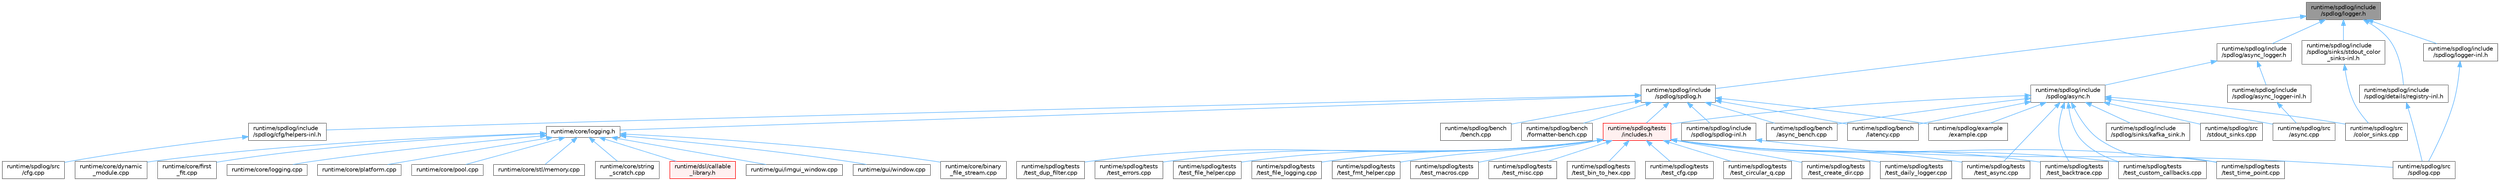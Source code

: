 digraph "runtime/spdlog/include/spdlog/logger.h"
{
 // LATEX_PDF_SIZE
  bgcolor="transparent";
  edge [fontname=Helvetica,fontsize=10,labelfontname=Helvetica,labelfontsize=10];
  node [fontname=Helvetica,fontsize=10,shape=box,height=0.2,width=0.4];
  Node1 [id="Node000001",label="runtime/spdlog/include\l/spdlog/logger.h",height=0.2,width=0.4,color="gray40", fillcolor="grey60", style="filled", fontcolor="black",tooltip=" "];
  Node1 -> Node2 [id="edge62_Node000001_Node000002",dir="back",color="steelblue1",style="solid",tooltip=" "];
  Node2 [id="Node000002",label="runtime/spdlog/include\l/spdlog/async_logger.h",height=0.2,width=0.4,color="grey40", fillcolor="white", style="filled",URL="$async__logger_8h.html",tooltip=" "];
  Node2 -> Node3 [id="edge63_Node000002_Node000003",dir="back",color="steelblue1",style="solid",tooltip=" "];
  Node3 [id="Node000003",label="runtime/spdlog/include\l/spdlog/async.h",height=0.2,width=0.4,color="grey40", fillcolor="white", style="filled",URL="$async_8h.html",tooltip=" "];
  Node3 -> Node4 [id="edge64_Node000003_Node000004",dir="back",color="steelblue1",style="solid",tooltip=" "];
  Node4 [id="Node000004",label="runtime/spdlog/bench\l/async_bench.cpp",height=0.2,width=0.4,color="grey40", fillcolor="white", style="filled",URL="$async__bench_8cpp.html",tooltip=" "];
  Node3 -> Node5 [id="edge65_Node000003_Node000005",dir="back",color="steelblue1",style="solid",tooltip=" "];
  Node5 [id="Node000005",label="runtime/spdlog/bench\l/latency.cpp",height=0.2,width=0.4,color="grey40", fillcolor="white", style="filled",URL="$latency_8cpp.html",tooltip=" "];
  Node3 -> Node6 [id="edge66_Node000003_Node000006",dir="back",color="steelblue1",style="solid",tooltip=" "];
  Node6 [id="Node000006",label="runtime/spdlog/example\l/example.cpp",height=0.2,width=0.4,color="grey40", fillcolor="white", style="filled",URL="$example_8cpp.html",tooltip=" "];
  Node3 -> Node7 [id="edge67_Node000003_Node000007",dir="back",color="steelblue1",style="solid",tooltip=" "];
  Node7 [id="Node000007",label="runtime/spdlog/include\l/spdlog/sinks/kafka_sink.h",height=0.2,width=0.4,color="grey40", fillcolor="white", style="filled",URL="$kafka__sink_8h.html",tooltip=" "];
  Node3 -> Node8 [id="edge68_Node000003_Node000008",dir="back",color="steelblue1",style="solid",tooltip=" "];
  Node8 [id="Node000008",label="runtime/spdlog/src\l/async.cpp",height=0.2,width=0.4,color="grey40", fillcolor="white", style="filled",URL="$async_8cpp.html",tooltip=" "];
  Node3 -> Node9 [id="edge69_Node000003_Node000009",dir="back",color="steelblue1",style="solid",tooltip=" "];
  Node9 [id="Node000009",label="runtime/spdlog/src\l/color_sinks.cpp",height=0.2,width=0.4,color="grey40", fillcolor="white", style="filled",URL="$color__sinks_8cpp.html",tooltip=" "];
  Node3 -> Node10 [id="edge70_Node000003_Node000010",dir="back",color="steelblue1",style="solid",tooltip=" "];
  Node10 [id="Node000010",label="runtime/spdlog/src\l/stdout_sinks.cpp",height=0.2,width=0.4,color="grey40", fillcolor="white", style="filled",URL="$stdout__sinks_8cpp.html",tooltip=" "];
  Node3 -> Node11 [id="edge71_Node000003_Node000011",dir="back",color="steelblue1",style="solid",tooltip=" "];
  Node11 [id="Node000011",label="runtime/spdlog/tests\l/includes.h",height=0.2,width=0.4,color="red", fillcolor="#FFF0F0", style="filled",URL="$includes_8h.html",tooltip=" "];
  Node11 -> Node12 [id="edge72_Node000011_Node000012",dir="back",color="steelblue1",style="solid",tooltip=" "];
  Node12 [id="Node000012",label="runtime/spdlog/tests\l/test_async.cpp",height=0.2,width=0.4,color="grey40", fillcolor="white", style="filled",URL="$test__async_8cpp.html",tooltip=" "];
  Node11 -> Node13 [id="edge73_Node000011_Node000013",dir="back",color="steelblue1",style="solid",tooltip=" "];
  Node13 [id="Node000013",label="runtime/spdlog/tests\l/test_backtrace.cpp",height=0.2,width=0.4,color="grey40", fillcolor="white", style="filled",URL="$test__backtrace_8cpp.html",tooltip=" "];
  Node11 -> Node14 [id="edge74_Node000011_Node000014",dir="back",color="steelblue1",style="solid",tooltip=" "];
  Node14 [id="Node000014",label="runtime/spdlog/tests\l/test_bin_to_hex.cpp",height=0.2,width=0.4,color="grey40", fillcolor="white", style="filled",URL="$test__bin__to__hex_8cpp.html",tooltip=" "];
  Node11 -> Node15 [id="edge75_Node000011_Node000015",dir="back",color="steelblue1",style="solid",tooltip=" "];
  Node15 [id="Node000015",label="runtime/spdlog/tests\l/test_cfg.cpp",height=0.2,width=0.4,color="grey40", fillcolor="white", style="filled",URL="$test__cfg_8cpp.html",tooltip=" "];
  Node11 -> Node16 [id="edge76_Node000011_Node000016",dir="back",color="steelblue1",style="solid",tooltip=" "];
  Node16 [id="Node000016",label="runtime/spdlog/tests\l/test_circular_q.cpp",height=0.2,width=0.4,color="grey40", fillcolor="white", style="filled",URL="$test__circular__q_8cpp.html",tooltip=" "];
  Node11 -> Node17 [id="edge77_Node000011_Node000017",dir="back",color="steelblue1",style="solid",tooltip=" "];
  Node17 [id="Node000017",label="runtime/spdlog/tests\l/test_create_dir.cpp",height=0.2,width=0.4,color="grey40", fillcolor="white", style="filled",URL="$test__create__dir_8cpp.html",tooltip=" "];
  Node11 -> Node18 [id="edge78_Node000011_Node000018",dir="back",color="steelblue1",style="solid",tooltip=" "];
  Node18 [id="Node000018",label="runtime/spdlog/tests\l/test_custom_callbacks.cpp",height=0.2,width=0.4,color="grey40", fillcolor="white", style="filled",URL="$test__custom__callbacks_8cpp.html",tooltip=" "];
  Node11 -> Node19 [id="edge79_Node000011_Node000019",dir="back",color="steelblue1",style="solid",tooltip=" "];
  Node19 [id="Node000019",label="runtime/spdlog/tests\l/test_daily_logger.cpp",height=0.2,width=0.4,color="grey40", fillcolor="white", style="filled",URL="$test__daily__logger_8cpp.html",tooltip=" "];
  Node11 -> Node20 [id="edge80_Node000011_Node000020",dir="back",color="steelblue1",style="solid",tooltip=" "];
  Node20 [id="Node000020",label="runtime/spdlog/tests\l/test_dup_filter.cpp",height=0.2,width=0.4,color="grey40", fillcolor="white", style="filled",URL="$test__dup__filter_8cpp.html",tooltip=" "];
  Node11 -> Node21 [id="edge81_Node000011_Node000021",dir="back",color="steelblue1",style="solid",tooltip=" "];
  Node21 [id="Node000021",label="runtime/spdlog/tests\l/test_errors.cpp",height=0.2,width=0.4,color="grey40", fillcolor="white", style="filled",URL="$test__errors_8cpp.html",tooltip=" "];
  Node11 -> Node22 [id="edge82_Node000011_Node000022",dir="back",color="steelblue1",style="solid",tooltip=" "];
  Node22 [id="Node000022",label="runtime/spdlog/tests\l/test_file_helper.cpp",height=0.2,width=0.4,color="grey40", fillcolor="white", style="filled",URL="$test__file__helper_8cpp.html",tooltip=" "];
  Node11 -> Node23 [id="edge83_Node000011_Node000023",dir="back",color="steelblue1",style="solid",tooltip=" "];
  Node23 [id="Node000023",label="runtime/spdlog/tests\l/test_file_logging.cpp",height=0.2,width=0.4,color="grey40", fillcolor="white", style="filled",URL="$test__file__logging_8cpp.html",tooltip=" "];
  Node11 -> Node24 [id="edge84_Node000011_Node000024",dir="back",color="steelblue1",style="solid",tooltip=" "];
  Node24 [id="Node000024",label="runtime/spdlog/tests\l/test_fmt_helper.cpp",height=0.2,width=0.4,color="grey40", fillcolor="white", style="filled",URL="$test__fmt__helper_8cpp.html",tooltip=" "];
  Node11 -> Node25 [id="edge85_Node000011_Node000025",dir="back",color="steelblue1",style="solid",tooltip=" "];
  Node25 [id="Node000025",label="runtime/spdlog/tests\l/test_macros.cpp",height=0.2,width=0.4,color="grey40", fillcolor="white", style="filled",URL="$test__macros_8cpp.html",tooltip=" "];
  Node11 -> Node26 [id="edge86_Node000011_Node000026",dir="back",color="steelblue1",style="solid",tooltip=" "];
  Node26 [id="Node000026",label="runtime/spdlog/tests\l/test_misc.cpp",height=0.2,width=0.4,color="grey40", fillcolor="white", style="filled",URL="$test__misc_8cpp.html",tooltip=" "];
  Node11 -> Node33 [id="edge87_Node000011_Node000033",dir="back",color="steelblue1",style="solid",tooltip=" "];
  Node33 [id="Node000033",label="runtime/spdlog/tests\l/test_time_point.cpp",height=0.2,width=0.4,color="grey40", fillcolor="white", style="filled",URL="$test__time__point_8cpp.html",tooltip=" "];
  Node3 -> Node12 [id="edge88_Node000003_Node000012",dir="back",color="steelblue1",style="solid",tooltip=" "];
  Node3 -> Node13 [id="edge89_Node000003_Node000013",dir="back",color="steelblue1",style="solid",tooltip=" "];
  Node3 -> Node18 [id="edge90_Node000003_Node000018",dir="back",color="steelblue1",style="solid",tooltip=" "];
  Node3 -> Node33 [id="edge91_Node000003_Node000033",dir="back",color="steelblue1",style="solid",tooltip=" "];
  Node2 -> Node35 [id="edge92_Node000002_Node000035",dir="back",color="steelblue1",style="solid",tooltip=" "];
  Node35 [id="Node000035",label="runtime/spdlog/include\l/spdlog/async_logger-inl.h",height=0.2,width=0.4,color="grey40", fillcolor="white", style="filled",URL="$async__logger-inl_8h.html",tooltip=" "];
  Node35 -> Node8 [id="edge93_Node000035_Node000008",dir="back",color="steelblue1",style="solid",tooltip=" "];
  Node1 -> Node36 [id="edge94_Node000001_Node000036",dir="back",color="steelblue1",style="solid",tooltip=" "];
  Node36 [id="Node000036",label="runtime/spdlog/include\l/spdlog/details/registry-inl.h",height=0.2,width=0.4,color="grey40", fillcolor="white", style="filled",URL="$registry-inl_8h.html",tooltip=" "];
  Node36 -> Node37 [id="edge95_Node000036_Node000037",dir="back",color="steelblue1",style="solid",tooltip=" "];
  Node37 [id="Node000037",label="runtime/spdlog/src\l/spdlog.cpp",height=0.2,width=0.4,color="grey40", fillcolor="white", style="filled",URL="$spdlog_8cpp.html",tooltip=" "];
  Node1 -> Node38 [id="edge96_Node000001_Node000038",dir="back",color="steelblue1",style="solid",tooltip=" "];
  Node38 [id="Node000038",label="runtime/spdlog/include\l/spdlog/logger-inl.h",height=0.2,width=0.4,color="grey40", fillcolor="white", style="filled",URL="$logger-inl_8h.html",tooltip=" "];
  Node38 -> Node37 [id="edge97_Node000038_Node000037",dir="back",color="steelblue1",style="solid",tooltip=" "];
  Node1 -> Node39 [id="edge98_Node000001_Node000039",dir="back",color="steelblue1",style="solid",tooltip=" "];
  Node39 [id="Node000039",label="runtime/spdlog/include\l/spdlog/sinks/stdout_color\l_sinks-inl.h",height=0.2,width=0.4,color="grey40", fillcolor="white", style="filled",URL="$stdout__color__sinks-inl_8h.html",tooltip=" "];
  Node39 -> Node9 [id="edge99_Node000039_Node000009",dir="back",color="steelblue1",style="solid",tooltip=" "];
  Node1 -> Node40 [id="edge100_Node000001_Node000040",dir="back",color="steelblue1",style="solid",tooltip=" "];
  Node40 [id="Node000040",label="runtime/spdlog/include\l/spdlog/spdlog.h",height=0.2,width=0.4,color="grey40", fillcolor="white", style="filled",URL="$spdlog_8h.html",tooltip=" "];
  Node40 -> Node41 [id="edge101_Node000040_Node000041",dir="back",color="steelblue1",style="solid",tooltip=" "];
  Node41 [id="Node000041",label="runtime/core/logging.h",height=0.2,width=0.4,color="grey40", fillcolor="white", style="filled",URL="$logging_8h.html",tooltip=" "];
  Node41 -> Node42 [id="edge102_Node000041_Node000042",dir="back",color="steelblue1",style="solid",tooltip=" "];
  Node42 [id="Node000042",label="runtime/core/binary\l_file_stream.cpp",height=0.2,width=0.4,color="grey40", fillcolor="white", style="filled",URL="$binary__file__stream_8cpp.html",tooltip=" "];
  Node41 -> Node43 [id="edge103_Node000041_Node000043",dir="back",color="steelblue1",style="solid",tooltip=" "];
  Node43 [id="Node000043",label="runtime/core/dynamic\l_module.cpp",height=0.2,width=0.4,color="grey40", fillcolor="white", style="filled",URL="$dynamic__module_8cpp.html",tooltip=" "];
  Node41 -> Node44 [id="edge104_Node000041_Node000044",dir="back",color="steelblue1",style="solid",tooltip=" "];
  Node44 [id="Node000044",label="runtime/core/first\l_fit.cpp",height=0.2,width=0.4,color="grey40", fillcolor="white", style="filled",URL="$first__fit_8cpp.html",tooltip=" "];
  Node41 -> Node45 [id="edge105_Node000041_Node000045",dir="back",color="steelblue1",style="solid",tooltip=" "];
  Node45 [id="Node000045",label="runtime/core/logging.cpp",height=0.2,width=0.4,color="grey40", fillcolor="white", style="filled",URL="$logging_8cpp.html",tooltip=" "];
  Node41 -> Node46 [id="edge106_Node000041_Node000046",dir="back",color="steelblue1",style="solid",tooltip=" "];
  Node46 [id="Node000046",label="runtime/core/platform.cpp",height=0.2,width=0.4,color="grey40", fillcolor="white", style="filled",URL="$platform_8cpp.html",tooltip=" "];
  Node41 -> Node47 [id="edge107_Node000041_Node000047",dir="back",color="steelblue1",style="solid",tooltip=" "];
  Node47 [id="Node000047",label="runtime/core/pool.cpp",height=0.2,width=0.4,color="grey40", fillcolor="white", style="filled",URL="$pool_8cpp.html",tooltip=" "];
  Node41 -> Node48 [id="edge108_Node000041_Node000048",dir="back",color="steelblue1",style="solid",tooltip=" "];
  Node48 [id="Node000048",label="runtime/core/stl/memory.cpp",height=0.2,width=0.4,color="grey40", fillcolor="white", style="filled",URL="$core_2stl_2memory_8cpp.html",tooltip=" "];
  Node41 -> Node49 [id="edge109_Node000041_Node000049",dir="back",color="steelblue1",style="solid",tooltip=" "];
  Node49 [id="Node000049",label="runtime/core/string\l_scratch.cpp",height=0.2,width=0.4,color="grey40", fillcolor="white", style="filled",URL="$string__scratch_8cpp.html",tooltip=" "];
  Node41 -> Node50 [id="edge110_Node000041_Node000050",dir="back",color="steelblue1",style="solid",tooltip=" "];
  Node50 [id="Node000050",label="runtime/dsl/callable\l_library.h",height=0.2,width=0.4,color="red", fillcolor="#FFF0F0", style="filled",URL="$dsl_2callable__library_8h.html",tooltip=" "];
  Node41 -> Node53 [id="edge111_Node000041_Node000053",dir="back",color="steelblue1",style="solid",tooltip=" "];
  Node53 [id="Node000053",label="runtime/gui/imgui_window.cpp",height=0.2,width=0.4,color="grey40", fillcolor="white", style="filled",URL="$imgui__window_8cpp.html",tooltip=" "];
  Node41 -> Node54 [id="edge112_Node000041_Node000054",dir="back",color="steelblue1",style="solid",tooltip=" "];
  Node54 [id="Node000054",label="runtime/gui/window.cpp",height=0.2,width=0.4,color="grey40", fillcolor="white", style="filled",URL="$window_8cpp.html",tooltip=" "];
  Node40 -> Node4 [id="edge113_Node000040_Node000004",dir="back",color="steelblue1",style="solid",tooltip=" "];
  Node40 -> Node55 [id="edge114_Node000040_Node000055",dir="back",color="steelblue1",style="solid",tooltip=" "];
  Node55 [id="Node000055",label="runtime/spdlog/bench\l/bench.cpp",height=0.2,width=0.4,color="grey40", fillcolor="white", style="filled",URL="$bench_8cpp.html",tooltip=" "];
  Node40 -> Node56 [id="edge115_Node000040_Node000056",dir="back",color="steelblue1",style="solid",tooltip=" "];
  Node56 [id="Node000056",label="runtime/spdlog/bench\l/formatter-bench.cpp",height=0.2,width=0.4,color="grey40", fillcolor="white", style="filled",URL="$formatter-bench_8cpp.html",tooltip=" "];
  Node40 -> Node5 [id="edge116_Node000040_Node000005",dir="back",color="steelblue1",style="solid",tooltip=" "];
  Node40 -> Node6 [id="edge117_Node000040_Node000006",dir="back",color="steelblue1",style="solid",tooltip=" "];
  Node40 -> Node57 [id="edge118_Node000040_Node000057",dir="back",color="steelblue1",style="solid",tooltip=" "];
  Node57 [id="Node000057",label="runtime/spdlog/include\l/spdlog/cfg/helpers-inl.h",height=0.2,width=0.4,color="grey40", fillcolor="white", style="filled",URL="$helpers-inl_8h.html",tooltip=" "];
  Node57 -> Node58 [id="edge119_Node000057_Node000058",dir="back",color="steelblue1",style="solid",tooltip=" "];
  Node58 [id="Node000058",label="runtime/spdlog/src\l/cfg.cpp",height=0.2,width=0.4,color="grey40", fillcolor="white", style="filled",URL="$cfg_8cpp.html",tooltip=" "];
  Node40 -> Node59 [id="edge120_Node000040_Node000059",dir="back",color="steelblue1",style="solid",tooltip=" "];
  Node59 [id="Node000059",label="runtime/spdlog/include\l/spdlog/spdlog-inl.h",height=0.2,width=0.4,color="grey40", fillcolor="white", style="filled",URL="$spdlog-inl_8h.html",tooltip=" "];
  Node59 -> Node37 [id="edge121_Node000059_Node000037",dir="back",color="steelblue1",style="solid",tooltip=" "];
  Node40 -> Node11 [id="edge122_Node000040_Node000011",dir="back",color="steelblue1",style="solid",tooltip=" "];
}
